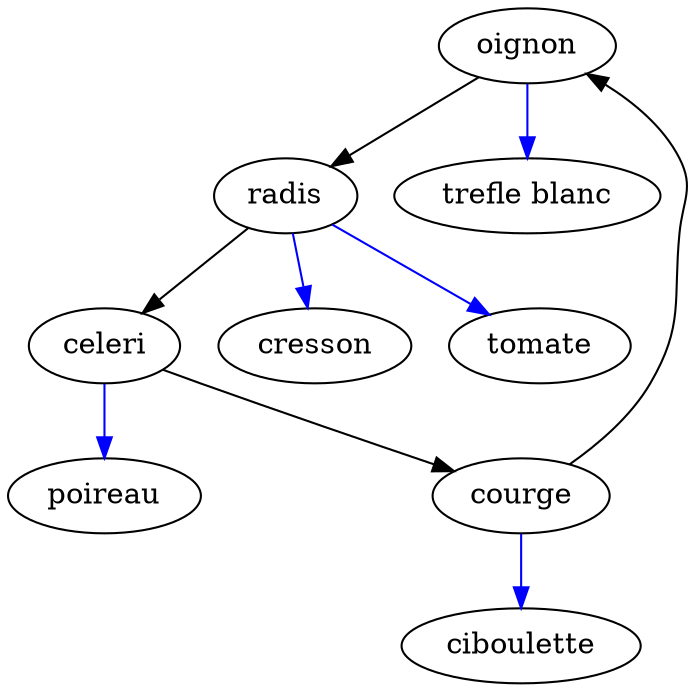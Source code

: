 digraph "Graphe du jardin complet" {
	oignon
	oignon -> radis
	radis
	radis -> celeri
	celeri
	celeri -> courge
	courge
	courge -> oignon
	oignon -> "trefle blanc" [color=blue]
	radis -> cresson [color=blue]
	radis -> tomate [color=blue]
	celeri -> poireau [color=blue]
	courge -> ciboulette [color=blue]
}
